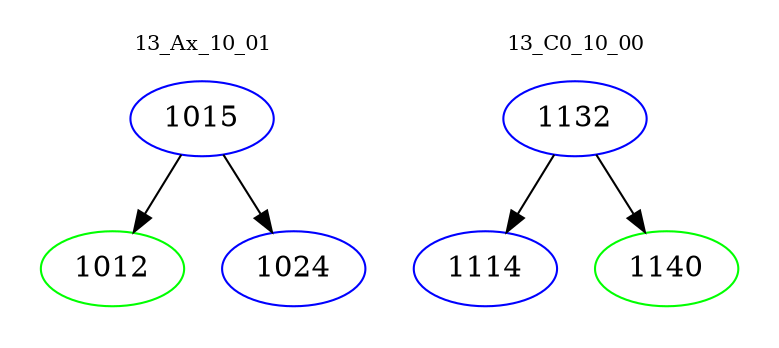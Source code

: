 digraph{
subgraph cluster_0 {
color = white
label = "13_Ax_10_01";
fontsize=10;
T0_1015 [label="1015", color="blue"]
T0_1015 -> T0_1012 [color="black"]
T0_1012 [label="1012", color="green"]
T0_1015 -> T0_1024 [color="black"]
T0_1024 [label="1024", color="blue"]
}
subgraph cluster_1 {
color = white
label = "13_C0_10_00";
fontsize=10;
T1_1132 [label="1132", color="blue"]
T1_1132 -> T1_1114 [color="black"]
T1_1114 [label="1114", color="blue"]
T1_1132 -> T1_1140 [color="black"]
T1_1140 [label="1140", color="green"]
}
}
